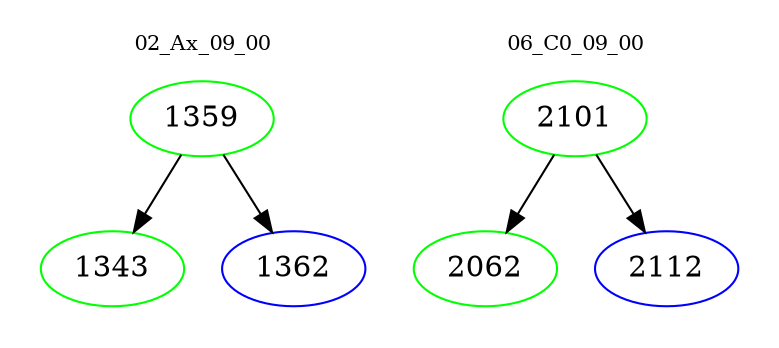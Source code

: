 digraph{
subgraph cluster_0 {
color = white
label = "02_Ax_09_00";
fontsize=10;
T0_1359 [label="1359", color="green"]
T0_1359 -> T0_1343 [color="black"]
T0_1343 [label="1343", color="green"]
T0_1359 -> T0_1362 [color="black"]
T0_1362 [label="1362", color="blue"]
}
subgraph cluster_1 {
color = white
label = "06_C0_09_00";
fontsize=10;
T1_2101 [label="2101", color="green"]
T1_2101 -> T1_2062 [color="black"]
T1_2062 [label="2062", color="green"]
T1_2101 -> T1_2112 [color="black"]
T1_2112 [label="2112", color="blue"]
}
}
